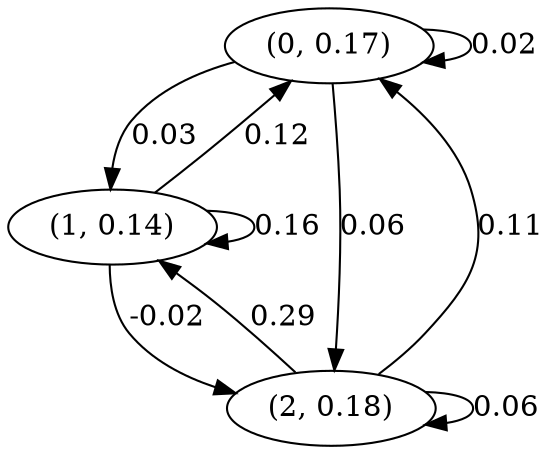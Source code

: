 digraph {
    0 [ label = "(0, 0.17)" ]
    1 [ label = "(1, 0.14)" ]
    2 [ label = "(2, 0.18)" ]
    0 -> 0 [ label = "0.02" ]
    1 -> 1 [ label = "0.16" ]
    2 -> 2 [ label = "0.06" ]
    1 -> 0 [ label = "0.12" ]
    2 -> 0 [ label = "0.11" ]
    0 -> 1 [ label = "0.03" ]
    2 -> 1 [ label = "0.29" ]
    0 -> 2 [ label = "0.06" ]
    1 -> 2 [ label = "-0.02" ]
}

